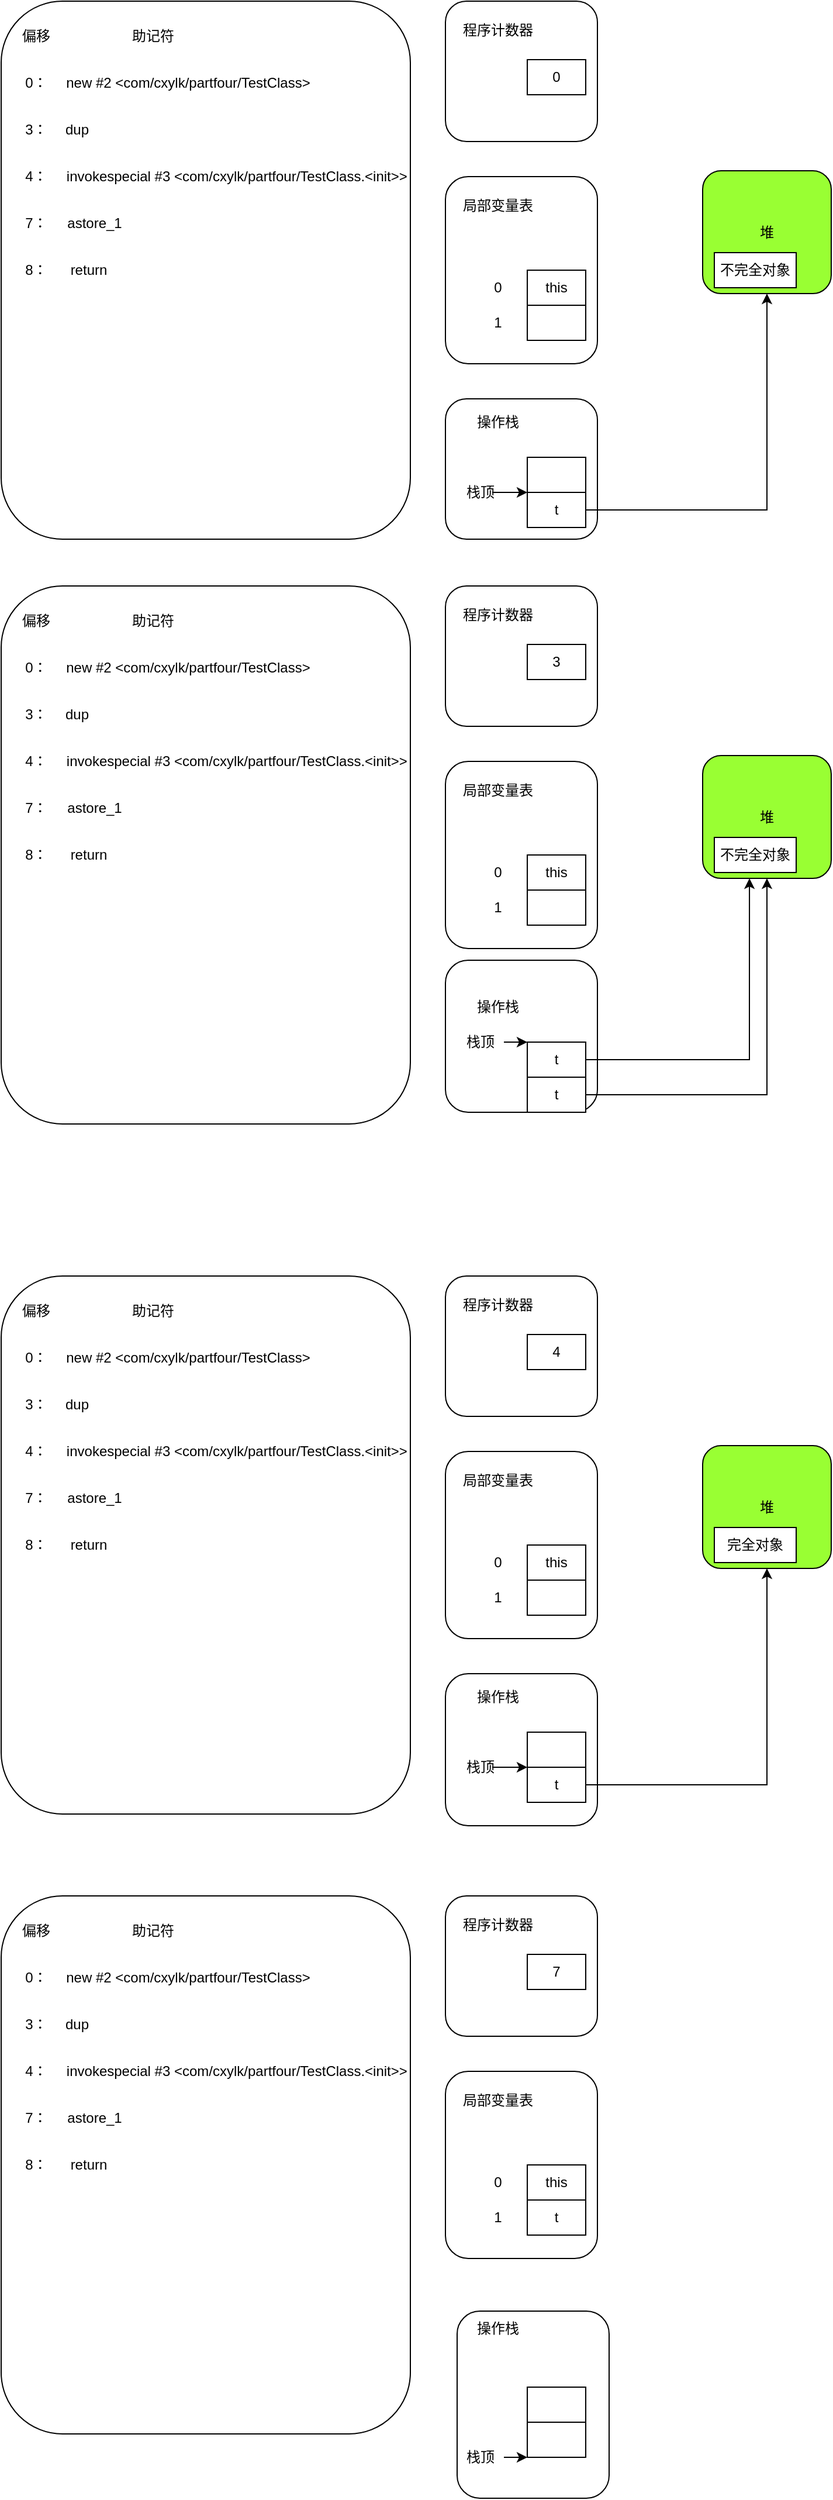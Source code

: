 <mxfile version="14.1.8" type="device"><diagram id="i-7_SgTrQvKyPAMxpRR2" name="第 1 页"><mxGraphModel dx="1024" dy="632" grid="1" gridSize="10" guides="1" tooltips="1" connect="1" arrows="1" fold="1" page="1" pageScale="1" pageWidth="827" pageHeight="1169" math="0" shadow="0"><root><mxCell id="0"/><mxCell id="1" parent="0"/><mxCell id="HV7sIudtJ0mkceL3lnGj-2" value="" style="rounded=1;whiteSpace=wrap;html=1;direction=south;" parent="1" vertex="1"><mxGeometry x="10" y="260" width="350" height="460" as="geometry"/></mxCell><mxCell id="HV7sIudtJ0mkceL3lnGj-3" value="偏移" style="text;html=1;strokeColor=none;fillColor=none;align=center;verticalAlign=middle;whiteSpace=wrap;rounded=0;" parent="1" vertex="1"><mxGeometry x="20" y="280" width="40" height="20" as="geometry"/></mxCell><mxCell id="HV7sIudtJ0mkceL3lnGj-5" value="助记符" style="text;html=1;strokeColor=none;fillColor=none;align=center;verticalAlign=middle;whiteSpace=wrap;rounded=0;" parent="1" vertex="1"><mxGeometry x="120" y="280" width="40" height="20" as="geometry"/></mxCell><mxCell id="HV7sIudtJ0mkceL3lnGj-6" value="0：" style="text;html=1;strokeColor=none;fillColor=none;align=center;verticalAlign=middle;whiteSpace=wrap;rounded=0;" parent="1" vertex="1"><mxGeometry x="20" y="320" width="40" height="20" as="geometry"/></mxCell><mxCell id="HV7sIudtJ0mkceL3lnGj-7" value="3：" style="text;html=1;strokeColor=none;fillColor=none;align=center;verticalAlign=middle;whiteSpace=wrap;rounded=0;" parent="1" vertex="1"><mxGeometry x="20" y="360" width="40" height="20" as="geometry"/></mxCell><mxCell id="HV7sIudtJ0mkceL3lnGj-8" value="4：" style="text;html=1;strokeColor=none;fillColor=none;align=center;verticalAlign=middle;whiteSpace=wrap;rounded=0;" parent="1" vertex="1"><mxGeometry x="20" y="400" width="40" height="20" as="geometry"/></mxCell><mxCell id="HV7sIudtJ0mkceL3lnGj-9" value="7：" style="text;html=1;strokeColor=none;fillColor=none;align=center;verticalAlign=middle;whiteSpace=wrap;rounded=0;" parent="1" vertex="1"><mxGeometry x="20" y="440" width="40" height="20" as="geometry"/></mxCell><mxCell id="HV7sIudtJ0mkceL3lnGj-10" value="8：" style="text;html=1;strokeColor=none;fillColor=none;align=center;verticalAlign=middle;whiteSpace=wrap;rounded=0;" parent="1" vertex="1"><mxGeometry x="20" y="480" width="40" height="20" as="geometry"/></mxCell><mxCell id="HV7sIudtJ0mkceL3lnGj-12" value="dup" style="text;html=1;strokeColor=none;fillColor=none;align=center;verticalAlign=middle;whiteSpace=wrap;rounded=0;" parent="1" vertex="1"><mxGeometry x="60" y="360" width="30" height="20" as="geometry"/></mxCell><mxCell id="HV7sIudtJ0mkceL3lnGj-15" value="&amp;nbsp;invokespecial #3 &amp;lt;com/cxylk/partfour/TestClass.&amp;lt;init&amp;gt;&amp;gt;" style="text;html=1;strokeColor=none;fillColor=none;align=center;verticalAlign=middle;whiteSpace=wrap;rounded=0;" parent="1" vertex="1"><mxGeometry x="60" y="392.5" width="300" height="35" as="geometry"/></mxCell><mxCell id="HV7sIudtJ0mkceL3lnGj-16" value="new #2 &amp;lt;com/cxylk/partfour/TestClass&amp;gt;" style="text;html=1;strokeColor=none;fillColor=none;align=center;verticalAlign=middle;whiteSpace=wrap;rounded=0;" parent="1" vertex="1"><mxGeometry x="60" y="312.5" width="220" height="35" as="geometry"/></mxCell><mxCell id="HV7sIudtJ0mkceL3lnGj-17" value="astore_1" style="text;html=1;strokeColor=none;fillColor=none;align=center;verticalAlign=middle;whiteSpace=wrap;rounded=0;" parent="1" vertex="1"><mxGeometry x="50" y="440" width="80" height="20" as="geometry"/></mxCell><mxCell id="HV7sIudtJ0mkceL3lnGj-18" value="return" style="text;html=1;strokeColor=none;fillColor=none;align=center;verticalAlign=middle;whiteSpace=wrap;rounded=0;" parent="1" vertex="1"><mxGeometry x="60" y="480" width="50" height="20" as="geometry"/></mxCell><mxCell id="HV7sIudtJ0mkceL3lnGj-22" value="" style="rounded=1;whiteSpace=wrap;html=1;" parent="1" vertex="1"><mxGeometry x="390" y="260" width="130" height="120" as="geometry"/></mxCell><mxCell id="HV7sIudtJ0mkceL3lnGj-23" value="程序计数器" style="text;html=1;strokeColor=none;fillColor=none;align=center;verticalAlign=middle;whiteSpace=wrap;rounded=0;" parent="1" vertex="1"><mxGeometry x="400" y="270" width="70" height="30" as="geometry"/></mxCell><mxCell id="HV7sIudtJ0mkceL3lnGj-28" value="0" style="rounded=0;whiteSpace=wrap;html=1;" parent="1" vertex="1"><mxGeometry x="460" y="310" width="50" height="30" as="geometry"/></mxCell><mxCell id="HV7sIudtJ0mkceL3lnGj-29" value="" style="rounded=1;whiteSpace=wrap;html=1;" parent="1" vertex="1"><mxGeometry x="390" y="410" width="130" height="160" as="geometry"/></mxCell><mxCell id="HV7sIudtJ0mkceL3lnGj-30" value="" style="rounded=1;whiteSpace=wrap;html=1;" parent="1" vertex="1"><mxGeometry x="390" y="600" width="130" height="120" as="geometry"/></mxCell><mxCell id="HV7sIudtJ0mkceL3lnGj-31" value="局部变量表" style="text;html=1;strokeColor=none;fillColor=none;align=center;verticalAlign=middle;whiteSpace=wrap;rounded=0;" parent="1" vertex="1"><mxGeometry x="400" y="420" width="70" height="30" as="geometry"/></mxCell><mxCell id="HV7sIudtJ0mkceL3lnGj-32" value="操作栈" style="text;html=1;strokeColor=none;fillColor=none;align=center;verticalAlign=middle;whiteSpace=wrap;rounded=0;" parent="1" vertex="1"><mxGeometry x="400" y="600" width="70" height="40" as="geometry"/></mxCell><mxCell id="HV7sIudtJ0mkceL3lnGj-33" value="this" style="rounded=0;whiteSpace=wrap;html=1;" parent="1" vertex="1"><mxGeometry x="460" y="490" width="50" height="30" as="geometry"/></mxCell><mxCell id="HV7sIudtJ0mkceL3lnGj-34" value="" style="rounded=0;whiteSpace=wrap;html=1;" parent="1" vertex="1"><mxGeometry x="460" y="520" width="50" height="30" as="geometry"/></mxCell><mxCell id="HV7sIudtJ0mkceL3lnGj-46" style="edgeStyle=orthogonalEdgeStyle;rounded=0;orthogonalLoop=1;jettySize=auto;html=1;" parent="1" source="HV7sIudtJ0mkceL3lnGj-36" target="HV7sIudtJ0mkceL3lnGj-45" edge="1"><mxGeometry relative="1" as="geometry"/></mxCell><mxCell id="HV7sIudtJ0mkceL3lnGj-36" value="t" style="rounded=0;whiteSpace=wrap;html=1;" parent="1" vertex="1"><mxGeometry x="460" y="680" width="50" height="30" as="geometry"/></mxCell><mxCell id="HV7sIudtJ0mkceL3lnGj-37" value="" style="rounded=0;whiteSpace=wrap;html=1;" parent="1" vertex="1"><mxGeometry x="460" y="650" width="50" height="30" as="geometry"/></mxCell><mxCell id="HV7sIudtJ0mkceL3lnGj-38" value="栈顶" style="text;html=1;strokeColor=none;fillColor=none;align=center;verticalAlign=middle;whiteSpace=wrap;rounded=0;" parent="1" vertex="1"><mxGeometry x="400" y="670" width="40" height="20" as="geometry"/></mxCell><mxCell id="HV7sIudtJ0mkceL3lnGj-42" value="" style="endArrow=classic;html=1;entryX=0;entryY=0;entryDx=0;entryDy=0;" parent="1" target="HV7sIudtJ0mkceL3lnGj-36" edge="1"><mxGeometry width="50" height="50" relative="1" as="geometry"><mxPoint x="430" y="680" as="sourcePoint"/><mxPoint x="480" y="630" as="targetPoint"/></mxGeometry></mxCell><mxCell id="HV7sIudtJ0mkceL3lnGj-43" value="0" style="text;html=1;strokeColor=none;fillColor=none;align=center;verticalAlign=middle;whiteSpace=wrap;rounded=0;" parent="1" vertex="1"><mxGeometry x="415" y="495" width="40" height="20" as="geometry"/></mxCell><mxCell id="HV7sIudtJ0mkceL3lnGj-44" value="1" style="text;html=1;strokeColor=none;fillColor=none;align=center;verticalAlign=middle;whiteSpace=wrap;rounded=0;" parent="1" vertex="1"><mxGeometry x="415" y="525" width="40" height="20" as="geometry"/></mxCell><mxCell id="HV7sIudtJ0mkceL3lnGj-45" value="堆" style="rounded=1;whiteSpace=wrap;html=1;fillColor=#99FF33;" parent="1" vertex="1"><mxGeometry x="610" y="405" width="110" height="105" as="geometry"/></mxCell><mxCell id="HV7sIudtJ0mkceL3lnGj-47" value="不完全对象" style="rounded=0;whiteSpace=wrap;html=1;" parent="1" vertex="1"><mxGeometry x="620" y="475" width="70" height="30" as="geometry"/></mxCell><mxCell id="HV7sIudtJ0mkceL3lnGj-48" value="" style="rounded=1;whiteSpace=wrap;html=1;direction=south;" parent="1" vertex="1"><mxGeometry x="10" y="760" width="350" height="460" as="geometry"/></mxCell><mxCell id="HV7sIudtJ0mkceL3lnGj-49" value="偏移" style="text;html=1;strokeColor=none;fillColor=none;align=center;verticalAlign=middle;whiteSpace=wrap;rounded=0;" parent="1" vertex="1"><mxGeometry x="20" y="780" width="40" height="20" as="geometry"/></mxCell><mxCell id="HV7sIudtJ0mkceL3lnGj-50" value="助记符" style="text;html=1;strokeColor=none;fillColor=none;align=center;verticalAlign=middle;whiteSpace=wrap;rounded=0;" parent="1" vertex="1"><mxGeometry x="120" y="780" width="40" height="20" as="geometry"/></mxCell><mxCell id="HV7sIudtJ0mkceL3lnGj-51" value="0：" style="text;html=1;strokeColor=none;fillColor=none;align=center;verticalAlign=middle;whiteSpace=wrap;rounded=0;" parent="1" vertex="1"><mxGeometry x="20" y="820" width="40" height="20" as="geometry"/></mxCell><mxCell id="HV7sIudtJ0mkceL3lnGj-52" value="3：" style="text;html=1;strokeColor=none;fillColor=none;align=center;verticalAlign=middle;whiteSpace=wrap;rounded=0;" parent="1" vertex="1"><mxGeometry x="20" y="860" width="40" height="20" as="geometry"/></mxCell><mxCell id="HV7sIudtJ0mkceL3lnGj-53" value="4：" style="text;html=1;strokeColor=none;fillColor=none;align=center;verticalAlign=middle;whiteSpace=wrap;rounded=0;" parent="1" vertex="1"><mxGeometry x="20" y="900" width="40" height="20" as="geometry"/></mxCell><mxCell id="HV7sIudtJ0mkceL3lnGj-54" value="7：" style="text;html=1;strokeColor=none;fillColor=none;align=center;verticalAlign=middle;whiteSpace=wrap;rounded=0;" parent="1" vertex="1"><mxGeometry x="20" y="940" width="40" height="20" as="geometry"/></mxCell><mxCell id="HV7sIudtJ0mkceL3lnGj-55" value="8：" style="text;html=1;strokeColor=none;fillColor=none;align=center;verticalAlign=middle;whiteSpace=wrap;rounded=0;" parent="1" vertex="1"><mxGeometry x="20" y="980" width="40" height="20" as="geometry"/></mxCell><mxCell id="HV7sIudtJ0mkceL3lnGj-56" value="dup" style="text;html=1;strokeColor=none;fillColor=none;align=center;verticalAlign=middle;whiteSpace=wrap;rounded=0;" parent="1" vertex="1"><mxGeometry x="60" y="860" width="30" height="20" as="geometry"/></mxCell><mxCell id="HV7sIudtJ0mkceL3lnGj-57" value="&amp;nbsp;invokespecial #3 &amp;lt;com/cxylk/partfour/TestClass.&amp;lt;init&amp;gt;&amp;gt;" style="text;html=1;strokeColor=none;fillColor=none;align=center;verticalAlign=middle;whiteSpace=wrap;rounded=0;" parent="1" vertex="1"><mxGeometry x="60" y="892.5" width="300" height="35" as="geometry"/></mxCell><mxCell id="HV7sIudtJ0mkceL3lnGj-58" value="new #2 &amp;lt;com/cxylk/partfour/TestClass&amp;gt;" style="text;html=1;strokeColor=none;fillColor=none;align=center;verticalAlign=middle;whiteSpace=wrap;rounded=0;" parent="1" vertex="1"><mxGeometry x="60" y="812.5" width="220" height="35" as="geometry"/></mxCell><mxCell id="HV7sIudtJ0mkceL3lnGj-59" value="astore_1" style="text;html=1;strokeColor=none;fillColor=none;align=center;verticalAlign=middle;whiteSpace=wrap;rounded=0;" parent="1" vertex="1"><mxGeometry x="50" y="940" width="80" height="20" as="geometry"/></mxCell><mxCell id="HV7sIudtJ0mkceL3lnGj-60" value="return" style="text;html=1;strokeColor=none;fillColor=none;align=center;verticalAlign=middle;whiteSpace=wrap;rounded=0;" parent="1" vertex="1"><mxGeometry x="60" y="980" width="50" height="20" as="geometry"/></mxCell><mxCell id="HV7sIudtJ0mkceL3lnGj-61" value="" style="rounded=1;whiteSpace=wrap;html=1;" parent="1" vertex="1"><mxGeometry x="390" y="760" width="130" height="120" as="geometry"/></mxCell><mxCell id="HV7sIudtJ0mkceL3lnGj-62" value="程序计数器" style="text;html=1;strokeColor=none;fillColor=none;align=center;verticalAlign=middle;whiteSpace=wrap;rounded=0;" parent="1" vertex="1"><mxGeometry x="400" y="770" width="70" height="30" as="geometry"/></mxCell><mxCell id="HV7sIudtJ0mkceL3lnGj-63" value="3" style="rounded=0;whiteSpace=wrap;html=1;" parent="1" vertex="1"><mxGeometry x="460" y="810" width="50" height="30" as="geometry"/></mxCell><mxCell id="HV7sIudtJ0mkceL3lnGj-64" value="" style="rounded=1;whiteSpace=wrap;html=1;" parent="1" vertex="1"><mxGeometry x="390" y="910" width="130" height="160" as="geometry"/></mxCell><mxCell id="HV7sIudtJ0mkceL3lnGj-65" value="" style="rounded=1;whiteSpace=wrap;html=1;" parent="1" vertex="1"><mxGeometry x="390" y="1080" width="130" height="130" as="geometry"/></mxCell><mxCell id="HV7sIudtJ0mkceL3lnGj-66" value="局部变量表" style="text;html=1;strokeColor=none;fillColor=none;align=center;verticalAlign=middle;whiteSpace=wrap;rounded=0;" parent="1" vertex="1"><mxGeometry x="400" y="920" width="70" height="30" as="geometry"/></mxCell><mxCell id="HV7sIudtJ0mkceL3lnGj-67" value="操作栈" style="text;html=1;strokeColor=none;fillColor=none;align=center;verticalAlign=middle;whiteSpace=wrap;rounded=0;" parent="1" vertex="1"><mxGeometry x="400" y="1100" width="70" height="40" as="geometry"/></mxCell><mxCell id="HV7sIudtJ0mkceL3lnGj-68" value="this" style="rounded=0;whiteSpace=wrap;html=1;" parent="1" vertex="1"><mxGeometry x="460" y="990" width="50" height="30" as="geometry"/></mxCell><mxCell id="HV7sIudtJ0mkceL3lnGj-69" value="" style="rounded=0;whiteSpace=wrap;html=1;" parent="1" vertex="1"><mxGeometry x="460" y="1020" width="50" height="30" as="geometry"/></mxCell><mxCell id="HV7sIudtJ0mkceL3lnGj-70" style="edgeStyle=orthogonalEdgeStyle;rounded=0;orthogonalLoop=1;jettySize=auto;html=1;" parent="1" source="HV7sIudtJ0mkceL3lnGj-71" target="HV7sIudtJ0mkceL3lnGj-77" edge="1"><mxGeometry relative="1" as="geometry"/></mxCell><mxCell id="HV7sIudtJ0mkceL3lnGj-71" value="t" style="rounded=0;whiteSpace=wrap;html=1;" parent="1" vertex="1"><mxGeometry x="460" y="1180" width="50" height="30" as="geometry"/></mxCell><mxCell id="HV7sIudtJ0mkceL3lnGj-146" style="edgeStyle=orthogonalEdgeStyle;rounded=0;orthogonalLoop=1;jettySize=auto;html=1;entryX=0.364;entryY=1;entryDx=0;entryDy=0;entryPerimeter=0;" parent="1" source="HV7sIudtJ0mkceL3lnGj-72" target="HV7sIudtJ0mkceL3lnGj-77" edge="1"><mxGeometry relative="1" as="geometry"/></mxCell><mxCell id="HV7sIudtJ0mkceL3lnGj-72" value="t" style="rounded=0;whiteSpace=wrap;html=1;" parent="1" vertex="1"><mxGeometry x="460" y="1150" width="50" height="30" as="geometry"/></mxCell><mxCell id="HV7sIudtJ0mkceL3lnGj-73" value="栈顶" style="text;html=1;strokeColor=none;fillColor=none;align=center;verticalAlign=middle;whiteSpace=wrap;rounded=0;" parent="1" vertex="1"><mxGeometry x="400" y="1140" width="40" height="20" as="geometry"/></mxCell><mxCell id="HV7sIudtJ0mkceL3lnGj-74" value="" style="endArrow=classic;html=1;entryX=0;entryY=0;entryDx=0;entryDy=0;exitX=1;exitY=0.5;exitDx=0;exitDy=0;entryPerimeter=0;" parent="1" source="HV7sIudtJ0mkceL3lnGj-73" target="HV7sIudtJ0mkceL3lnGj-72" edge="1"><mxGeometry width="50" height="50" relative="1" as="geometry"><mxPoint x="430" y="1180" as="sourcePoint"/><mxPoint x="480" y="1130" as="targetPoint"/></mxGeometry></mxCell><mxCell id="HV7sIudtJ0mkceL3lnGj-75" value="0" style="text;html=1;strokeColor=none;fillColor=none;align=center;verticalAlign=middle;whiteSpace=wrap;rounded=0;" parent="1" vertex="1"><mxGeometry x="415" y="995" width="40" height="20" as="geometry"/></mxCell><mxCell id="HV7sIudtJ0mkceL3lnGj-76" value="1" style="text;html=1;strokeColor=none;fillColor=none;align=center;verticalAlign=middle;whiteSpace=wrap;rounded=0;" parent="1" vertex="1"><mxGeometry x="415" y="1025" width="40" height="20" as="geometry"/></mxCell><mxCell id="HV7sIudtJ0mkceL3lnGj-77" value="堆" style="rounded=1;whiteSpace=wrap;html=1;fillColor=#99FF33;" parent="1" vertex="1"><mxGeometry x="610" y="905" width="110" height="105" as="geometry"/></mxCell><mxCell id="HV7sIudtJ0mkceL3lnGj-78" value="不完全对象" style="rounded=0;whiteSpace=wrap;html=1;" parent="1" vertex="1"><mxGeometry x="620" y="975" width="70" height="30" as="geometry"/></mxCell><mxCell id="HV7sIudtJ0mkceL3lnGj-82" value="" style="rounded=1;whiteSpace=wrap;html=1;direction=south;" parent="1" vertex="1"><mxGeometry x="10" y="1350" width="350" height="460" as="geometry"/></mxCell><mxCell id="HV7sIudtJ0mkceL3lnGj-83" value="偏移" style="text;html=1;strokeColor=none;fillColor=none;align=center;verticalAlign=middle;whiteSpace=wrap;rounded=0;" parent="1" vertex="1"><mxGeometry x="20" y="1370" width="40" height="20" as="geometry"/></mxCell><mxCell id="HV7sIudtJ0mkceL3lnGj-84" value="助记符" style="text;html=1;strokeColor=none;fillColor=none;align=center;verticalAlign=middle;whiteSpace=wrap;rounded=0;" parent="1" vertex="1"><mxGeometry x="120" y="1370" width="40" height="20" as="geometry"/></mxCell><mxCell id="HV7sIudtJ0mkceL3lnGj-85" value="0：" style="text;html=1;strokeColor=none;fillColor=none;align=center;verticalAlign=middle;whiteSpace=wrap;rounded=0;" parent="1" vertex="1"><mxGeometry x="20" y="1410" width="40" height="20" as="geometry"/></mxCell><mxCell id="HV7sIudtJ0mkceL3lnGj-86" value="3：" style="text;html=1;strokeColor=none;fillColor=none;align=center;verticalAlign=middle;whiteSpace=wrap;rounded=0;" parent="1" vertex="1"><mxGeometry x="20" y="1450" width="40" height="20" as="geometry"/></mxCell><mxCell id="HV7sIudtJ0mkceL3lnGj-87" value="4：" style="text;html=1;strokeColor=none;fillColor=none;align=center;verticalAlign=middle;whiteSpace=wrap;rounded=0;" parent="1" vertex="1"><mxGeometry x="20" y="1490" width="40" height="20" as="geometry"/></mxCell><mxCell id="HV7sIudtJ0mkceL3lnGj-88" value="7：" style="text;html=1;strokeColor=none;fillColor=none;align=center;verticalAlign=middle;whiteSpace=wrap;rounded=0;" parent="1" vertex="1"><mxGeometry x="20" y="1530" width="40" height="20" as="geometry"/></mxCell><mxCell id="HV7sIudtJ0mkceL3lnGj-89" value="8：" style="text;html=1;strokeColor=none;fillColor=none;align=center;verticalAlign=middle;whiteSpace=wrap;rounded=0;" parent="1" vertex="1"><mxGeometry x="20" y="1570" width="40" height="20" as="geometry"/></mxCell><mxCell id="HV7sIudtJ0mkceL3lnGj-90" value="dup" style="text;html=1;strokeColor=none;fillColor=none;align=center;verticalAlign=middle;whiteSpace=wrap;rounded=0;" parent="1" vertex="1"><mxGeometry x="60" y="1450" width="30" height="20" as="geometry"/></mxCell><mxCell id="HV7sIudtJ0mkceL3lnGj-91" value="&amp;nbsp;invokespecial #3 &amp;lt;com/cxylk/partfour/TestClass.&amp;lt;init&amp;gt;&amp;gt;" style="text;html=1;strokeColor=none;fillColor=none;align=center;verticalAlign=middle;whiteSpace=wrap;rounded=0;" parent="1" vertex="1"><mxGeometry x="60" y="1482.5" width="300" height="35" as="geometry"/></mxCell><mxCell id="HV7sIudtJ0mkceL3lnGj-92" value="new #2 &amp;lt;com/cxylk/partfour/TestClass&amp;gt;" style="text;html=1;strokeColor=none;fillColor=none;align=center;verticalAlign=middle;whiteSpace=wrap;rounded=0;" parent="1" vertex="1"><mxGeometry x="60" y="1402.5" width="220" height="35" as="geometry"/></mxCell><mxCell id="HV7sIudtJ0mkceL3lnGj-93" value="astore_1" style="text;html=1;strokeColor=none;fillColor=none;align=center;verticalAlign=middle;whiteSpace=wrap;rounded=0;" parent="1" vertex="1"><mxGeometry x="50" y="1530" width="80" height="20" as="geometry"/></mxCell><mxCell id="HV7sIudtJ0mkceL3lnGj-94" value="return" style="text;html=1;strokeColor=none;fillColor=none;align=center;verticalAlign=middle;whiteSpace=wrap;rounded=0;" parent="1" vertex="1"><mxGeometry x="60" y="1570" width="50" height="20" as="geometry"/></mxCell><mxCell id="HV7sIudtJ0mkceL3lnGj-95" value="" style="rounded=1;whiteSpace=wrap;html=1;" parent="1" vertex="1"><mxGeometry x="390" y="1350" width="130" height="120" as="geometry"/></mxCell><mxCell id="HV7sIudtJ0mkceL3lnGj-96" value="程序计数器" style="text;html=1;strokeColor=none;fillColor=none;align=center;verticalAlign=middle;whiteSpace=wrap;rounded=0;" parent="1" vertex="1"><mxGeometry x="400" y="1360" width="70" height="30" as="geometry"/></mxCell><mxCell id="HV7sIudtJ0mkceL3lnGj-97" value="4" style="rounded=0;whiteSpace=wrap;html=1;" parent="1" vertex="1"><mxGeometry x="460" y="1400" width="50" height="30" as="geometry"/></mxCell><mxCell id="HV7sIudtJ0mkceL3lnGj-98" value="" style="rounded=1;whiteSpace=wrap;html=1;" parent="1" vertex="1"><mxGeometry x="390" y="1500" width="130" height="160" as="geometry"/></mxCell><mxCell id="HV7sIudtJ0mkceL3lnGj-99" value="" style="rounded=1;whiteSpace=wrap;html=1;" parent="1" vertex="1"><mxGeometry x="390" y="1690" width="130" height="130" as="geometry"/></mxCell><mxCell id="HV7sIudtJ0mkceL3lnGj-100" value="局部变量表" style="text;html=1;strokeColor=none;fillColor=none;align=center;verticalAlign=middle;whiteSpace=wrap;rounded=0;" parent="1" vertex="1"><mxGeometry x="400" y="1510" width="70" height="30" as="geometry"/></mxCell><mxCell id="HV7sIudtJ0mkceL3lnGj-101" value="操作栈" style="text;html=1;strokeColor=none;fillColor=none;align=center;verticalAlign=middle;whiteSpace=wrap;rounded=0;" parent="1" vertex="1"><mxGeometry x="400" y="1690" width="70" height="40" as="geometry"/></mxCell><mxCell id="HV7sIudtJ0mkceL3lnGj-102" value="this" style="rounded=0;whiteSpace=wrap;html=1;" parent="1" vertex="1"><mxGeometry x="460" y="1580" width="50" height="30" as="geometry"/></mxCell><mxCell id="HV7sIudtJ0mkceL3lnGj-103" value="" style="rounded=0;whiteSpace=wrap;html=1;" parent="1" vertex="1"><mxGeometry x="460" y="1610" width="50" height="30" as="geometry"/></mxCell><mxCell id="HV7sIudtJ0mkceL3lnGj-104" style="edgeStyle=orthogonalEdgeStyle;rounded=0;orthogonalLoop=1;jettySize=auto;html=1;" parent="1" source="HV7sIudtJ0mkceL3lnGj-105" target="HV7sIudtJ0mkceL3lnGj-111" edge="1"><mxGeometry relative="1" as="geometry"/></mxCell><mxCell id="HV7sIudtJ0mkceL3lnGj-105" value="t" style="rounded=0;whiteSpace=wrap;html=1;" parent="1" vertex="1"><mxGeometry x="460" y="1770" width="50" height="30" as="geometry"/></mxCell><mxCell id="HV7sIudtJ0mkceL3lnGj-106" value="" style="rounded=0;whiteSpace=wrap;html=1;" parent="1" vertex="1"><mxGeometry x="460" y="1740" width="50" height="30" as="geometry"/></mxCell><mxCell id="HV7sIudtJ0mkceL3lnGj-107" value="栈顶" style="text;html=1;strokeColor=none;fillColor=none;align=center;verticalAlign=middle;whiteSpace=wrap;rounded=0;" parent="1" vertex="1"><mxGeometry x="400" y="1760" width="40" height="20" as="geometry"/></mxCell><mxCell id="HV7sIudtJ0mkceL3lnGj-108" value="" style="endArrow=classic;html=1;entryX=0;entryY=0;entryDx=0;entryDy=0;" parent="1" target="HV7sIudtJ0mkceL3lnGj-105" edge="1"><mxGeometry width="50" height="50" relative="1" as="geometry"><mxPoint x="430" y="1770" as="sourcePoint"/><mxPoint x="480" y="1720" as="targetPoint"/></mxGeometry></mxCell><mxCell id="HV7sIudtJ0mkceL3lnGj-109" value="0" style="text;html=1;strokeColor=none;fillColor=none;align=center;verticalAlign=middle;whiteSpace=wrap;rounded=0;" parent="1" vertex="1"><mxGeometry x="415" y="1585" width="40" height="20" as="geometry"/></mxCell><mxCell id="HV7sIudtJ0mkceL3lnGj-110" value="1" style="text;html=1;strokeColor=none;fillColor=none;align=center;verticalAlign=middle;whiteSpace=wrap;rounded=0;" parent="1" vertex="1"><mxGeometry x="415" y="1615" width="40" height="20" as="geometry"/></mxCell><mxCell id="HV7sIudtJ0mkceL3lnGj-111" value="堆" style="rounded=1;whiteSpace=wrap;html=1;fillColor=#99FF33;" parent="1" vertex="1"><mxGeometry x="610" y="1495" width="110" height="105" as="geometry"/></mxCell><mxCell id="HV7sIudtJ0mkceL3lnGj-112" value="完全对象" style="rounded=0;whiteSpace=wrap;html=1;" parent="1" vertex="1"><mxGeometry x="620" y="1565" width="70" height="30" as="geometry"/></mxCell><mxCell id="HV7sIudtJ0mkceL3lnGj-114" value="" style="rounded=1;whiteSpace=wrap;html=1;direction=south;" parent="1" vertex="1"><mxGeometry x="10" y="1880" width="350" height="460" as="geometry"/></mxCell><mxCell id="HV7sIudtJ0mkceL3lnGj-115" value="偏移" style="text;html=1;strokeColor=none;fillColor=none;align=center;verticalAlign=middle;whiteSpace=wrap;rounded=0;" parent="1" vertex="1"><mxGeometry x="20" y="1900" width="40" height="20" as="geometry"/></mxCell><mxCell id="HV7sIudtJ0mkceL3lnGj-116" value="助记符" style="text;html=1;strokeColor=none;fillColor=none;align=center;verticalAlign=middle;whiteSpace=wrap;rounded=0;" parent="1" vertex="1"><mxGeometry x="120" y="1900" width="40" height="20" as="geometry"/></mxCell><mxCell id="HV7sIudtJ0mkceL3lnGj-117" value="0：" style="text;html=1;strokeColor=none;fillColor=none;align=center;verticalAlign=middle;whiteSpace=wrap;rounded=0;" parent="1" vertex="1"><mxGeometry x="20" y="1940" width="40" height="20" as="geometry"/></mxCell><mxCell id="HV7sIudtJ0mkceL3lnGj-118" value="3：" style="text;html=1;strokeColor=none;fillColor=none;align=center;verticalAlign=middle;whiteSpace=wrap;rounded=0;" parent="1" vertex="1"><mxGeometry x="20" y="1980" width="40" height="20" as="geometry"/></mxCell><mxCell id="HV7sIudtJ0mkceL3lnGj-119" value="4：" style="text;html=1;strokeColor=none;fillColor=none;align=center;verticalAlign=middle;whiteSpace=wrap;rounded=0;" parent="1" vertex="1"><mxGeometry x="20" y="2020" width="40" height="20" as="geometry"/></mxCell><mxCell id="HV7sIudtJ0mkceL3lnGj-120" value="7：" style="text;html=1;strokeColor=none;fillColor=none;align=center;verticalAlign=middle;whiteSpace=wrap;rounded=0;" parent="1" vertex="1"><mxGeometry x="20" y="2060" width="40" height="20" as="geometry"/></mxCell><mxCell id="HV7sIudtJ0mkceL3lnGj-121" value="8：" style="text;html=1;strokeColor=none;fillColor=none;align=center;verticalAlign=middle;whiteSpace=wrap;rounded=0;" parent="1" vertex="1"><mxGeometry x="20" y="2100" width="40" height="20" as="geometry"/></mxCell><mxCell id="HV7sIudtJ0mkceL3lnGj-122" value="dup" style="text;html=1;strokeColor=none;fillColor=none;align=center;verticalAlign=middle;whiteSpace=wrap;rounded=0;" parent="1" vertex="1"><mxGeometry x="60" y="1980" width="30" height="20" as="geometry"/></mxCell><mxCell id="HV7sIudtJ0mkceL3lnGj-123" value="&amp;nbsp;invokespecial #3 &amp;lt;com/cxylk/partfour/TestClass.&amp;lt;init&amp;gt;&amp;gt;" style="text;html=1;strokeColor=none;fillColor=none;align=center;verticalAlign=middle;whiteSpace=wrap;rounded=0;" parent="1" vertex="1"><mxGeometry x="60" y="2012.5" width="300" height="35" as="geometry"/></mxCell><mxCell id="HV7sIudtJ0mkceL3lnGj-124" value="new #2 &amp;lt;com/cxylk/partfour/TestClass&amp;gt;" style="text;html=1;strokeColor=none;fillColor=none;align=center;verticalAlign=middle;whiteSpace=wrap;rounded=0;" parent="1" vertex="1"><mxGeometry x="60" y="1932.5" width="220" height="35" as="geometry"/></mxCell><mxCell id="HV7sIudtJ0mkceL3lnGj-125" value="astore_1" style="text;html=1;strokeColor=none;fillColor=none;align=center;verticalAlign=middle;whiteSpace=wrap;rounded=0;" parent="1" vertex="1"><mxGeometry x="50" y="2060" width="80" height="20" as="geometry"/></mxCell><mxCell id="HV7sIudtJ0mkceL3lnGj-126" value="return" style="text;html=1;strokeColor=none;fillColor=none;align=center;verticalAlign=middle;whiteSpace=wrap;rounded=0;" parent="1" vertex="1"><mxGeometry x="60" y="2100" width="50" height="20" as="geometry"/></mxCell><mxCell id="HV7sIudtJ0mkceL3lnGj-127" value="" style="rounded=1;whiteSpace=wrap;html=1;" parent="1" vertex="1"><mxGeometry x="390" y="1880" width="130" height="120" as="geometry"/></mxCell><mxCell id="HV7sIudtJ0mkceL3lnGj-128" value="程序计数器" style="text;html=1;strokeColor=none;fillColor=none;align=center;verticalAlign=middle;whiteSpace=wrap;rounded=0;" parent="1" vertex="1"><mxGeometry x="400" y="1890" width="70" height="30" as="geometry"/></mxCell><mxCell id="HV7sIudtJ0mkceL3lnGj-129" value="7" style="rounded=0;whiteSpace=wrap;html=1;" parent="1" vertex="1"><mxGeometry x="460" y="1930" width="50" height="30" as="geometry"/></mxCell><mxCell id="HV7sIudtJ0mkceL3lnGj-130" value="" style="rounded=1;whiteSpace=wrap;html=1;" parent="1" vertex="1"><mxGeometry x="390" y="2030" width="130" height="160" as="geometry"/></mxCell><mxCell id="HV7sIudtJ0mkceL3lnGj-131" value="" style="rounded=1;whiteSpace=wrap;html=1;" parent="1" vertex="1"><mxGeometry x="400" y="2235" width="130" height="160" as="geometry"/></mxCell><mxCell id="HV7sIudtJ0mkceL3lnGj-132" value="局部变量表" style="text;html=1;strokeColor=none;fillColor=none;align=center;verticalAlign=middle;whiteSpace=wrap;rounded=0;" parent="1" vertex="1"><mxGeometry x="400" y="2040" width="70" height="30" as="geometry"/></mxCell><mxCell id="HV7sIudtJ0mkceL3lnGj-133" value="操作栈" style="text;html=1;strokeColor=none;fillColor=none;align=center;verticalAlign=middle;whiteSpace=wrap;rounded=0;" parent="1" vertex="1"><mxGeometry x="400" y="2230" width="70" height="40" as="geometry"/></mxCell><mxCell id="HV7sIudtJ0mkceL3lnGj-134" value="this" style="rounded=0;whiteSpace=wrap;html=1;" parent="1" vertex="1"><mxGeometry x="460" y="2110" width="50" height="30" as="geometry"/></mxCell><mxCell id="HV7sIudtJ0mkceL3lnGj-135" value="t" style="rounded=0;whiteSpace=wrap;html=1;" parent="1" vertex="1"><mxGeometry x="460" y="2140" width="50" height="30" as="geometry"/></mxCell><mxCell id="HV7sIudtJ0mkceL3lnGj-138" value="" style="rounded=0;whiteSpace=wrap;html=1;" parent="1" vertex="1"><mxGeometry x="460" y="2300" width="50" height="30" as="geometry"/></mxCell><mxCell id="HV7sIudtJ0mkceL3lnGj-139" value="栈顶" style="text;html=1;strokeColor=none;fillColor=none;align=center;verticalAlign=middle;whiteSpace=wrap;rounded=0;" parent="1" vertex="1"><mxGeometry x="400" y="2350" width="40" height="20" as="geometry"/></mxCell><mxCell id="HV7sIudtJ0mkceL3lnGj-140" value="" style="endArrow=classic;html=1;entryX=0;entryY=1;entryDx=0;entryDy=0;exitX=1;exitY=0.5;exitDx=0;exitDy=0;" parent="1" source="HV7sIudtJ0mkceL3lnGj-139" target="HV7sIudtJ0mkceL3lnGj-145" edge="1"><mxGeometry width="50" height="50" relative="1" as="geometry"><mxPoint x="430" y="2327.5" as="sourcePoint"/><mxPoint x="460" y="2327.5" as="targetPoint"/></mxGeometry></mxCell><mxCell id="HV7sIudtJ0mkceL3lnGj-141" value="0" style="text;html=1;strokeColor=none;fillColor=none;align=center;verticalAlign=middle;whiteSpace=wrap;rounded=0;" parent="1" vertex="1"><mxGeometry x="415" y="2115" width="40" height="20" as="geometry"/></mxCell><mxCell id="HV7sIudtJ0mkceL3lnGj-142" value="1" style="text;html=1;strokeColor=none;fillColor=none;align=center;verticalAlign=middle;whiteSpace=wrap;rounded=0;" parent="1" vertex="1"><mxGeometry x="415" y="2145" width="40" height="20" as="geometry"/></mxCell><mxCell id="HV7sIudtJ0mkceL3lnGj-145" value="" style="rounded=0;whiteSpace=wrap;html=1;" parent="1" vertex="1"><mxGeometry x="460" y="2330" width="50" height="30" as="geometry"/></mxCell></root></mxGraphModel></diagram></mxfile>
